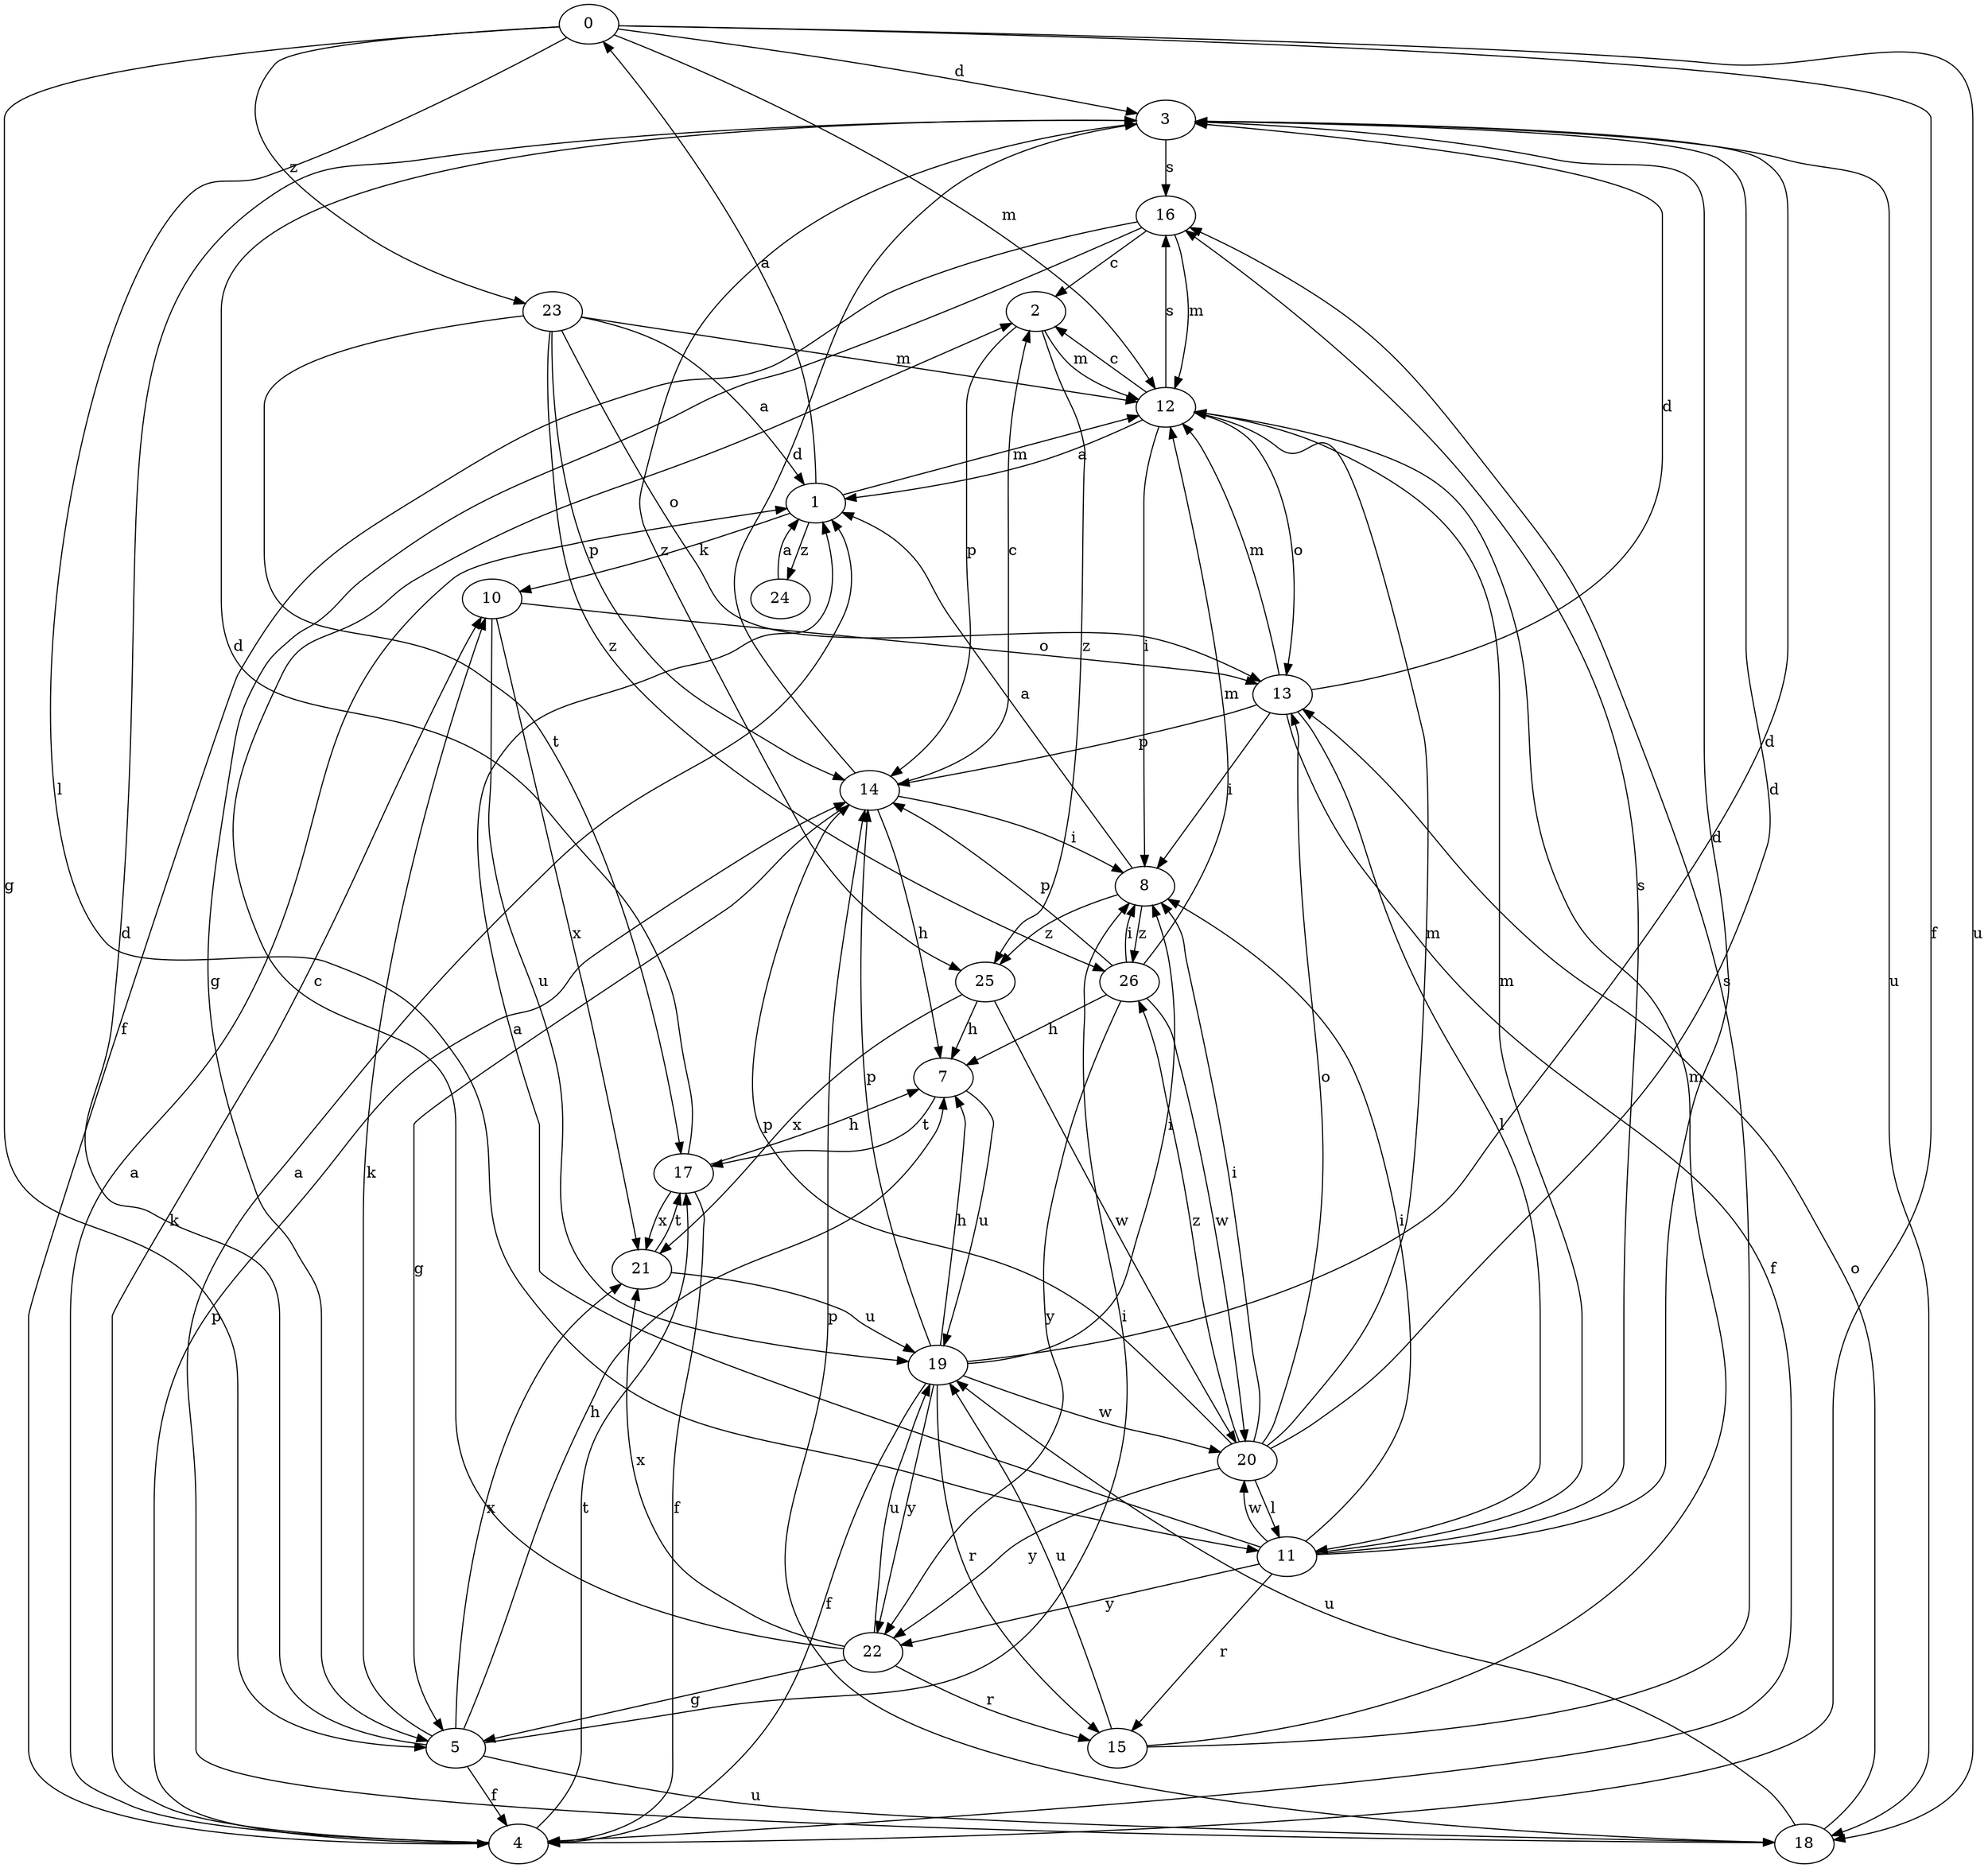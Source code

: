 strict digraph  {
0;
1;
2;
3;
4;
5;
7;
8;
10;
11;
12;
13;
14;
15;
16;
17;
18;
19;
20;
21;
22;
23;
24;
25;
26;
0 -> 3  [label=d];
0 -> 4  [label=f];
0 -> 5  [label=g];
0 -> 11  [label=l];
0 -> 12  [label=m];
0 -> 18  [label=u];
0 -> 23  [label=z];
1 -> 0  [label=a];
1 -> 10  [label=k];
1 -> 12  [label=m];
1 -> 24  [label=z];
2 -> 12  [label=m];
2 -> 14  [label=p];
2 -> 25  [label=z];
3 -> 16  [label=s];
3 -> 18  [label=u];
3 -> 25  [label=z];
4 -> 1  [label=a];
4 -> 10  [label=k];
4 -> 14  [label=p];
4 -> 17  [label=t];
5 -> 3  [label=d];
5 -> 4  [label=f];
5 -> 7  [label=h];
5 -> 8  [label=i];
5 -> 10  [label=k];
5 -> 18  [label=u];
5 -> 21  [label=x];
7 -> 17  [label=t];
7 -> 19  [label=u];
8 -> 1  [label=a];
8 -> 25  [label=z];
8 -> 26  [label=z];
10 -> 13  [label=o];
10 -> 19  [label=u];
10 -> 21  [label=x];
11 -> 1  [label=a];
11 -> 3  [label=d];
11 -> 8  [label=i];
11 -> 12  [label=m];
11 -> 15  [label=r];
11 -> 16  [label=s];
11 -> 20  [label=w];
11 -> 22  [label=y];
12 -> 1  [label=a];
12 -> 2  [label=c];
12 -> 8  [label=i];
12 -> 13  [label=o];
12 -> 16  [label=s];
13 -> 3  [label=d];
13 -> 4  [label=f];
13 -> 8  [label=i];
13 -> 11  [label=l];
13 -> 12  [label=m];
13 -> 14  [label=p];
14 -> 2  [label=c];
14 -> 3  [label=d];
14 -> 5  [label=g];
14 -> 7  [label=h];
14 -> 8  [label=i];
15 -> 12  [label=m];
15 -> 16  [label=s];
15 -> 19  [label=u];
16 -> 2  [label=c];
16 -> 4  [label=f];
16 -> 5  [label=g];
16 -> 12  [label=m];
17 -> 3  [label=d];
17 -> 4  [label=f];
17 -> 7  [label=h];
17 -> 21  [label=x];
18 -> 1  [label=a];
18 -> 13  [label=o];
18 -> 14  [label=p];
18 -> 19  [label=u];
19 -> 3  [label=d];
19 -> 4  [label=f];
19 -> 7  [label=h];
19 -> 8  [label=i];
19 -> 14  [label=p];
19 -> 15  [label=r];
19 -> 20  [label=w];
19 -> 22  [label=y];
20 -> 3  [label=d];
20 -> 8  [label=i];
20 -> 11  [label=l];
20 -> 12  [label=m];
20 -> 13  [label=o];
20 -> 14  [label=p];
20 -> 22  [label=y];
20 -> 26  [label=z];
21 -> 17  [label=t];
21 -> 19  [label=u];
22 -> 2  [label=c];
22 -> 5  [label=g];
22 -> 15  [label=r];
22 -> 19  [label=u];
22 -> 21  [label=x];
23 -> 1  [label=a];
23 -> 12  [label=m];
23 -> 13  [label=o];
23 -> 14  [label=p];
23 -> 17  [label=t];
23 -> 26  [label=z];
24 -> 1  [label=a];
25 -> 7  [label=h];
25 -> 20  [label=w];
25 -> 21  [label=x];
26 -> 7  [label=h];
26 -> 8  [label=i];
26 -> 12  [label=m];
26 -> 14  [label=p];
26 -> 20  [label=w];
26 -> 22  [label=y];
}
